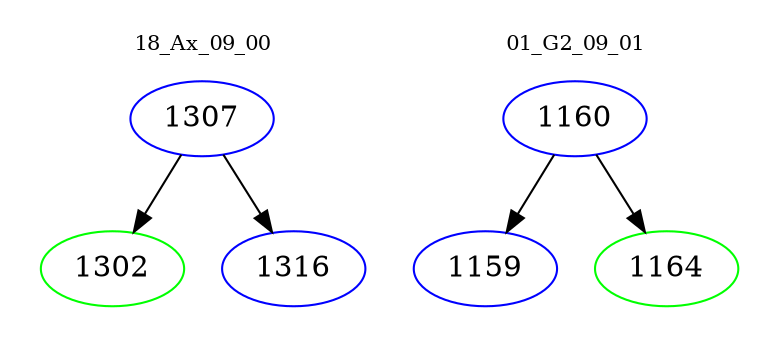 digraph{
subgraph cluster_0 {
color = white
label = "18_Ax_09_00";
fontsize=10;
T0_1307 [label="1307", color="blue"]
T0_1307 -> T0_1302 [color="black"]
T0_1302 [label="1302", color="green"]
T0_1307 -> T0_1316 [color="black"]
T0_1316 [label="1316", color="blue"]
}
subgraph cluster_1 {
color = white
label = "01_G2_09_01";
fontsize=10;
T1_1160 [label="1160", color="blue"]
T1_1160 -> T1_1159 [color="black"]
T1_1159 [label="1159", color="blue"]
T1_1160 -> T1_1164 [color="black"]
T1_1164 [label="1164", color="green"]
}
}
